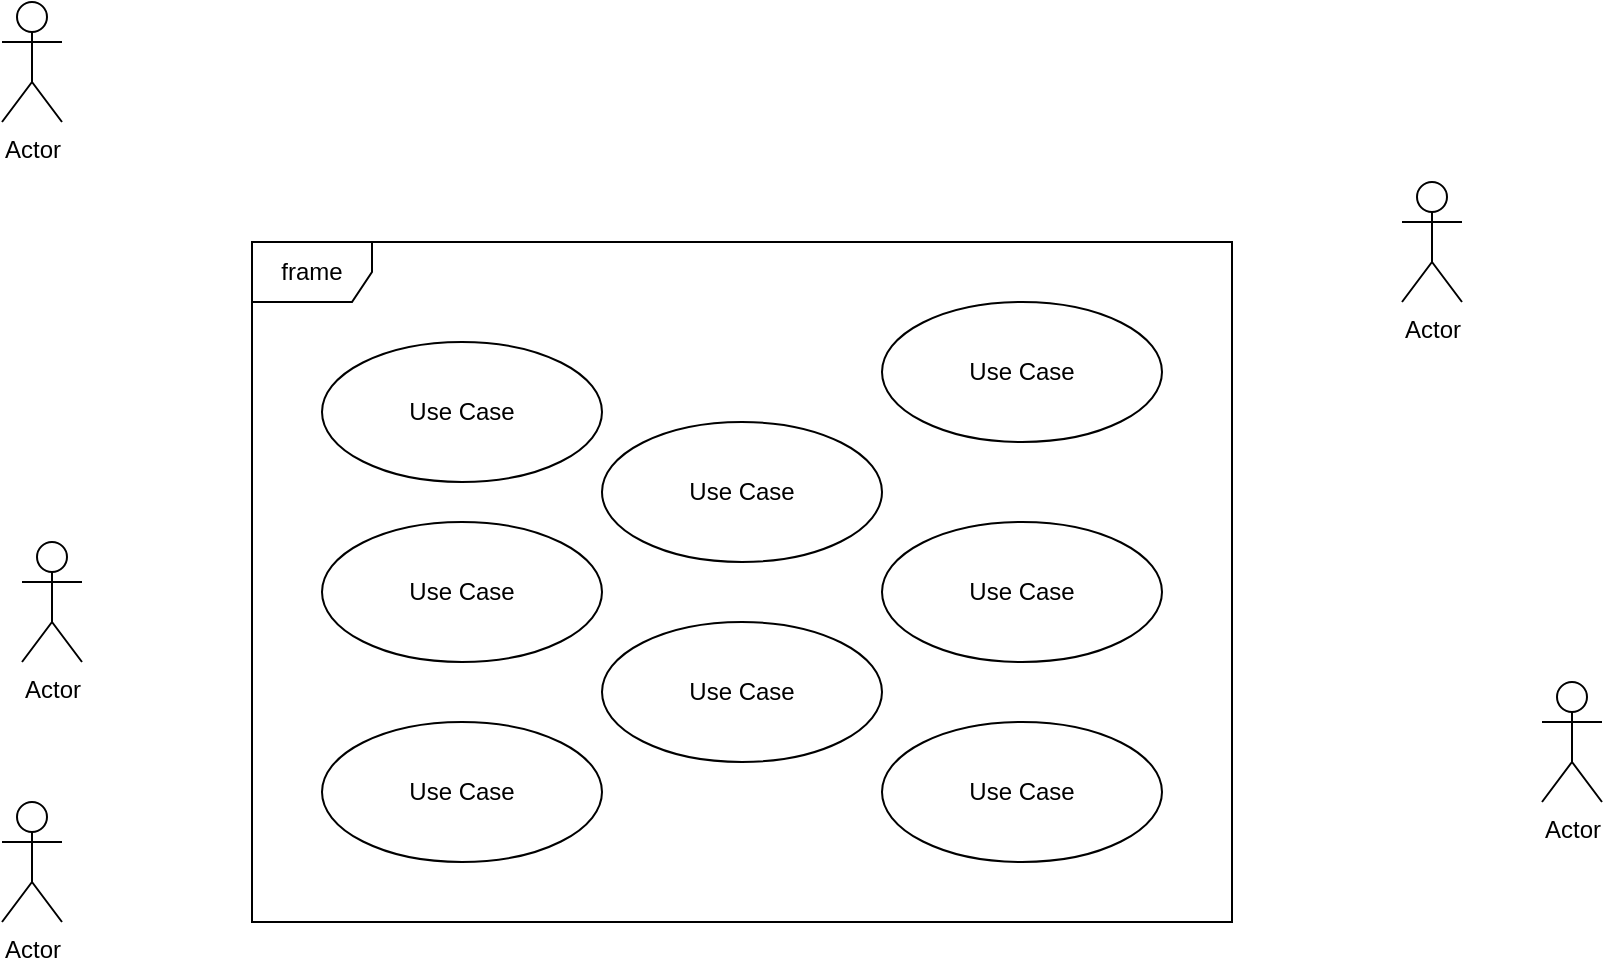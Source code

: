 <mxfile version="28.1.2">
  <diagram name="Page-1" id="ynwBrNmP2WTE62LPFvz6">
    <mxGraphModel dx="1874" dy="544" grid="1" gridSize="10" guides="1" tooltips="1" connect="1" arrows="1" fold="1" page="1" pageScale="1" pageWidth="850" pageHeight="1100" math="0" shadow="0">
      <root>
        <mxCell id="0" />
        <mxCell id="1" parent="0" />
        <mxCell id="rwelqvevxlbQXz8gvv7h-1" value="Actor" style="shape=umlActor;verticalLabelPosition=bottom;verticalAlign=top;html=1;" vertex="1" parent="1">
          <mxGeometry x="-30" y="10" width="30" height="60" as="geometry" />
        </mxCell>
        <mxCell id="rwelqvevxlbQXz8gvv7h-2" value="Actor" style="shape=umlActor;verticalLabelPosition=bottom;verticalAlign=top;html=1;" vertex="1" parent="1">
          <mxGeometry x="-20" y="280" width="30" height="60" as="geometry" />
        </mxCell>
        <mxCell id="rwelqvevxlbQXz8gvv7h-3" value="Actor" style="shape=umlActor;verticalLabelPosition=bottom;verticalAlign=top;html=1;" vertex="1" parent="1">
          <mxGeometry x="-30" y="410" width="30" height="60" as="geometry" />
        </mxCell>
        <mxCell id="rwelqvevxlbQXz8gvv7h-4" value="Actor" style="shape=umlActor;verticalLabelPosition=bottom;verticalAlign=top;html=1;" vertex="1" parent="1">
          <mxGeometry x="670" y="100" width="30" height="60" as="geometry" />
        </mxCell>
        <mxCell id="rwelqvevxlbQXz8gvv7h-5" value="Actor" style="shape=umlActor;verticalLabelPosition=bottom;verticalAlign=top;html=1;" vertex="1" parent="1">
          <mxGeometry x="740" y="350" width="30" height="60" as="geometry" />
        </mxCell>
        <mxCell id="rwelqvevxlbQXz8gvv7h-6" value="frame" style="shape=umlFrame;whiteSpace=wrap;html=1;pointerEvents=0;" vertex="1" parent="1">
          <mxGeometry x="95" y="130" width="490" height="340" as="geometry" />
        </mxCell>
        <mxCell id="rwelqvevxlbQXz8gvv7h-9" value="Use Case" style="ellipse;whiteSpace=wrap;html=1;" vertex="1" parent="1">
          <mxGeometry x="130" y="180" width="140" height="70" as="geometry" />
        </mxCell>
        <mxCell id="rwelqvevxlbQXz8gvv7h-10" value="Use Case" style="ellipse;whiteSpace=wrap;html=1;" vertex="1" parent="1">
          <mxGeometry x="130" y="270" width="140" height="70" as="geometry" />
        </mxCell>
        <mxCell id="rwelqvevxlbQXz8gvv7h-11" value="Use Case" style="ellipse;whiteSpace=wrap;html=1;" vertex="1" parent="1">
          <mxGeometry x="130" y="370" width="140" height="70" as="geometry" />
        </mxCell>
        <mxCell id="rwelqvevxlbQXz8gvv7h-12" value="Use Case" style="ellipse;whiteSpace=wrap;html=1;" vertex="1" parent="1">
          <mxGeometry x="270" y="220" width="140" height="70" as="geometry" />
        </mxCell>
        <mxCell id="rwelqvevxlbQXz8gvv7h-13" value="Use Case" style="ellipse;whiteSpace=wrap;html=1;" vertex="1" parent="1">
          <mxGeometry x="270" y="320" width="140" height="70" as="geometry" />
        </mxCell>
        <mxCell id="rwelqvevxlbQXz8gvv7h-14" value="Use Case" style="ellipse;whiteSpace=wrap;html=1;" vertex="1" parent="1">
          <mxGeometry x="410" y="160" width="140" height="70" as="geometry" />
        </mxCell>
        <mxCell id="rwelqvevxlbQXz8gvv7h-15" value="Use Case" style="ellipse;whiteSpace=wrap;html=1;" vertex="1" parent="1">
          <mxGeometry x="410" y="270" width="140" height="70" as="geometry" />
        </mxCell>
        <mxCell id="rwelqvevxlbQXz8gvv7h-16" value="Use Case" style="ellipse;whiteSpace=wrap;html=1;" vertex="1" parent="1">
          <mxGeometry x="410" y="370" width="140" height="70" as="geometry" />
        </mxCell>
      </root>
    </mxGraphModel>
  </diagram>
</mxfile>
